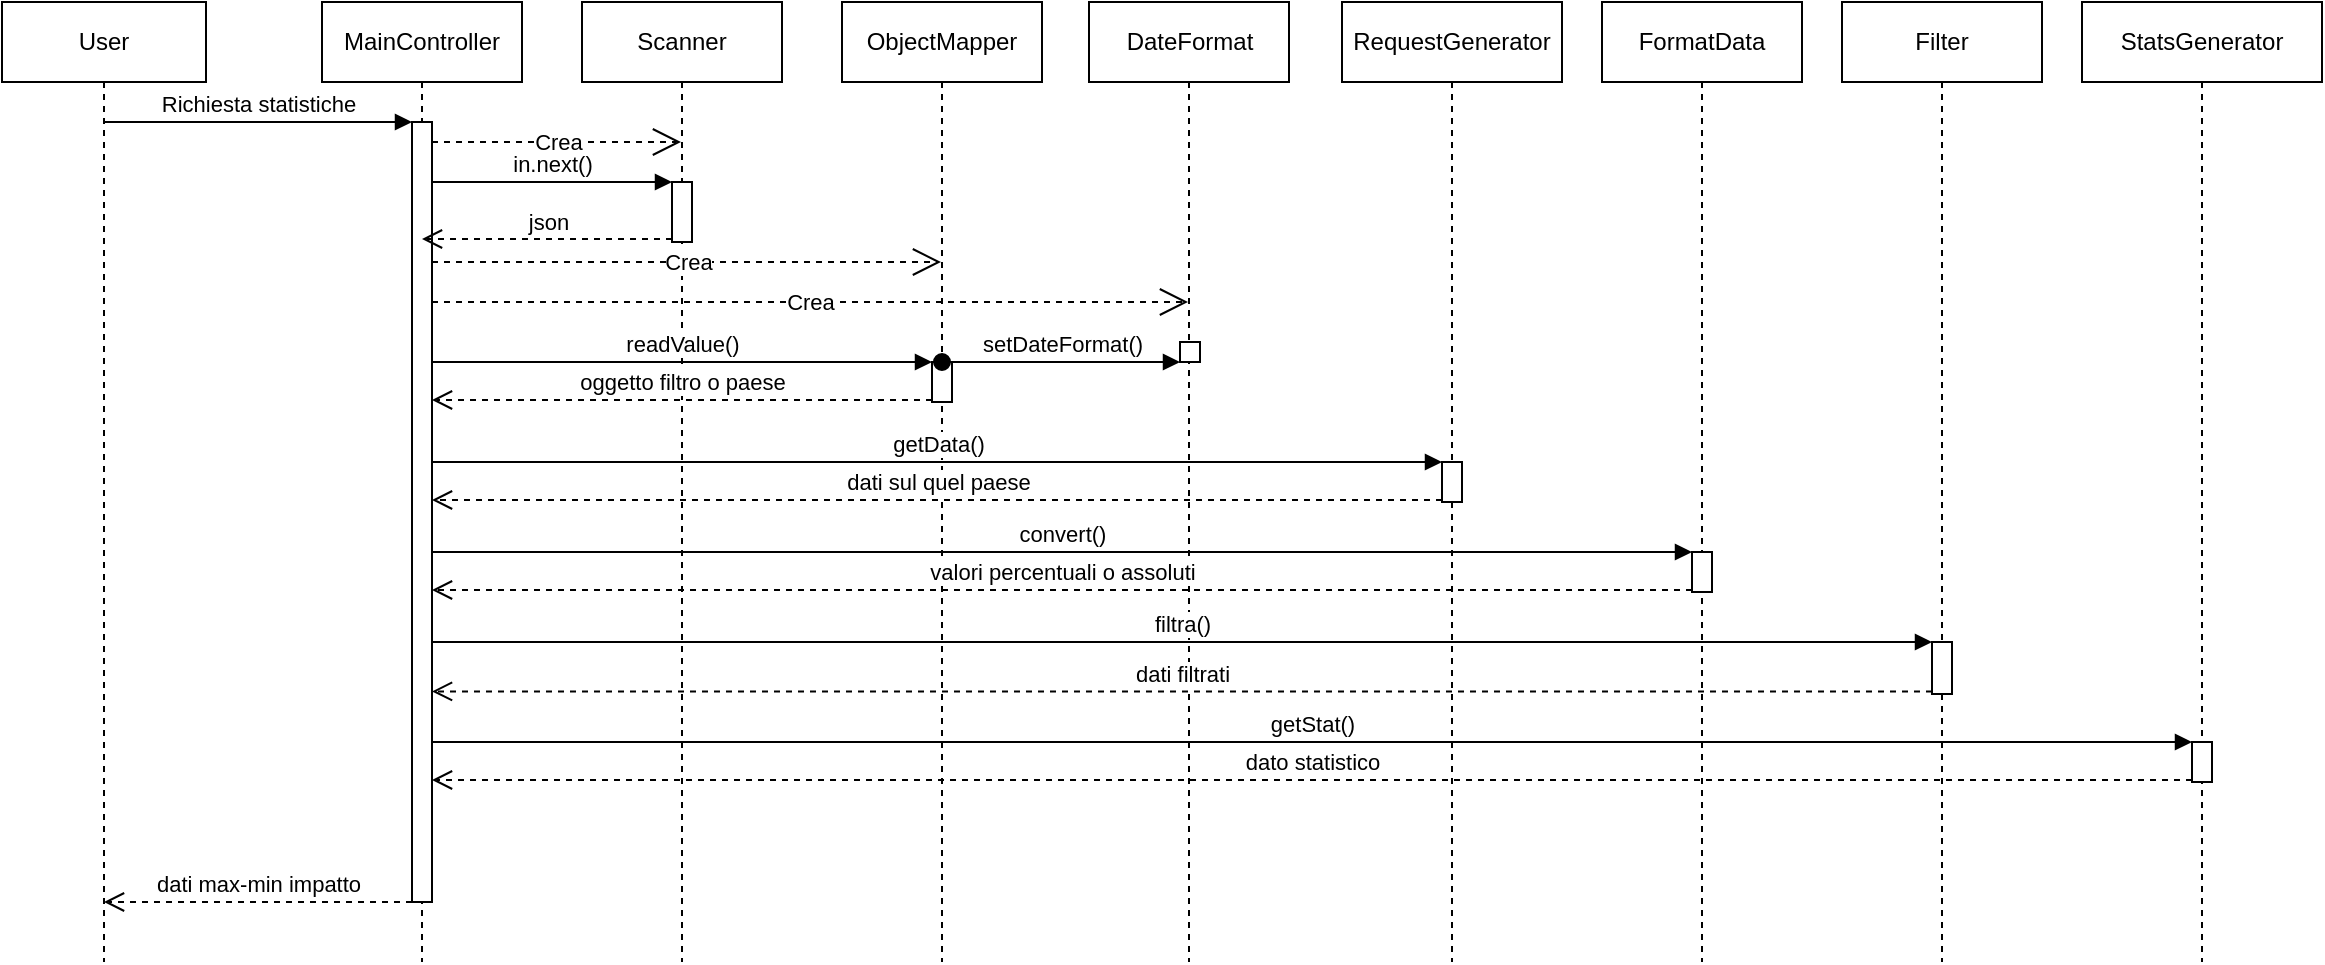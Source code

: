 <mxfile version="13.3.1" type="device"><diagram id="bFwz2mJMe6hQ7yJc-htX" name="Page-1"><mxGraphModel dx="1250" dy="511" grid="1" gridSize="10" guides="1" tooltips="1" connect="1" arrows="1" fold="1" page="1" pageScale="1" pageWidth="827" pageHeight="1169" math="0" shadow="0"><root><mxCell id="0"/><mxCell id="1" parent="0"/><mxCell id="NBpLFeTIluL3P0ss_UU4-1" value="User" style="shape=umlLifeline;perimeter=lifelinePerimeter;whiteSpace=wrap;html=1;container=1;collapsible=0;recursiveResize=0;outlineConnect=0;" parent="1" vertex="1"><mxGeometry x="-180" y="110" width="102" height="480" as="geometry"/></mxCell><mxCell id="NBpLFeTIluL3P0ss_UU4-2" value="MainController" style="shape=umlLifeline;perimeter=lifelinePerimeter;whiteSpace=wrap;html=1;container=1;collapsible=0;recursiveResize=0;outlineConnect=0;" parent="1" vertex="1"><mxGeometry x="-20" y="110" width="100" height="480" as="geometry"/></mxCell><mxCell id="NBpLFeTIluL3P0ss_UU4-10" value="" style="html=1;points=[];perimeter=orthogonalPerimeter;" parent="NBpLFeTIluL3P0ss_UU4-2" vertex="1"><mxGeometry x="45" y="60" width="10" height="390" as="geometry"/></mxCell><mxCell id="NBpLFeTIluL3P0ss_UU4-3" value="Scanner" style="shape=umlLifeline;perimeter=lifelinePerimeter;whiteSpace=wrap;html=1;container=1;collapsible=0;recursiveResize=0;outlineConnect=0;" parent="1" vertex="1"><mxGeometry x="110" y="110" width="100" height="480" as="geometry"/></mxCell><mxCell id="NBpLFeTIluL3P0ss_UU4-16" value="" style="html=1;points=[];perimeter=orthogonalPerimeter;" parent="NBpLFeTIluL3P0ss_UU4-3" vertex="1"><mxGeometry x="45" y="90" width="10" height="30" as="geometry"/></mxCell><mxCell id="NBpLFeTIluL3P0ss_UU4-4" value="ObjectMapper" style="shape=umlLifeline;perimeter=lifelinePerimeter;whiteSpace=wrap;html=1;container=1;collapsible=0;recursiveResize=0;outlineConnect=0;" parent="1" vertex="1"><mxGeometry x="240" y="110" width="100" height="480" as="geometry"/></mxCell><mxCell id="NBpLFeTIluL3P0ss_UU4-19" value="" style="html=1;points=[];perimeter=orthogonalPerimeter;" parent="NBpLFeTIluL3P0ss_UU4-4" vertex="1"><mxGeometry x="45" y="180" width="10" height="20" as="geometry"/></mxCell><mxCell id="NBpLFeTIluL3P0ss_UU4-5" value="DateFormat" style="shape=umlLifeline;perimeter=lifelinePerimeter;whiteSpace=wrap;html=1;container=1;collapsible=0;recursiveResize=0;outlineConnect=0;" parent="1" vertex="1"><mxGeometry x="363.5" y="110" width="100" height="480" as="geometry"/></mxCell><mxCell id="NBpLFeTIluL3P0ss_UU4-24" value="" style="html=1;points=[];perimeter=orthogonalPerimeter;" parent="NBpLFeTIluL3P0ss_UU4-5" vertex="1"><mxGeometry x="45.5" y="170" width="10" height="10" as="geometry"/></mxCell><mxCell id="NBpLFeTIluL3P0ss_UU4-6" value="RequestGenerator" style="shape=umlLifeline;perimeter=lifelinePerimeter;whiteSpace=wrap;html=1;container=1;collapsible=0;recursiveResize=0;outlineConnect=0;" parent="1" vertex="1"><mxGeometry x="490" y="110" width="110" height="480" as="geometry"/></mxCell><mxCell id="NBpLFeTIluL3P0ss_UU4-26" value="" style="html=1;points=[];perimeter=orthogonalPerimeter;" parent="NBpLFeTIluL3P0ss_UU4-6" vertex="1"><mxGeometry x="50" y="230" width="10" height="20" as="geometry"/></mxCell><mxCell id="NBpLFeTIluL3P0ss_UU4-7" value="FormatData" style="shape=umlLifeline;perimeter=lifelinePerimeter;whiteSpace=wrap;html=1;container=1;collapsible=0;recursiveResize=0;outlineConnect=0;" parent="1" vertex="1"><mxGeometry x="620" y="110" width="100" height="480" as="geometry"/></mxCell><mxCell id="NBpLFeTIluL3P0ss_UU4-29" value="" style="html=1;points=[];perimeter=orthogonalPerimeter;" parent="NBpLFeTIluL3P0ss_UU4-7" vertex="1"><mxGeometry x="45" y="275" width="10" height="20" as="geometry"/></mxCell><mxCell id="NBpLFeTIluL3P0ss_UU4-8" value="Filter" style="shape=umlLifeline;perimeter=lifelinePerimeter;whiteSpace=wrap;html=1;container=1;collapsible=0;recursiveResize=0;outlineConnect=0;" parent="1" vertex="1"><mxGeometry x="740" y="110" width="100" height="480" as="geometry"/></mxCell><mxCell id="NBpLFeTIluL3P0ss_UU4-32" value="" style="html=1;points=[];perimeter=orthogonalPerimeter;" parent="NBpLFeTIluL3P0ss_UU4-8" vertex="1"><mxGeometry x="45" y="320" width="10" height="26" as="geometry"/></mxCell><mxCell id="NBpLFeTIluL3P0ss_UU4-9" value="StatsGenerator" style="shape=umlLifeline;perimeter=lifelinePerimeter;whiteSpace=wrap;html=1;container=1;collapsible=0;recursiveResize=0;outlineConnect=0;" parent="1" vertex="1"><mxGeometry x="860" y="110" width="120" height="480" as="geometry"/></mxCell><mxCell id="NBpLFeTIluL3P0ss_UU4-37" value="" style="html=1;points=[];perimeter=orthogonalPerimeter;" parent="NBpLFeTIluL3P0ss_UU4-9" vertex="1"><mxGeometry x="55" y="370" width="10" height="20" as="geometry"/></mxCell><mxCell id="NBpLFeTIluL3P0ss_UU4-11" value="Richiesta statistiche" style="html=1;verticalAlign=bottom;endArrow=block;entryX=0;entryY=0;" parent="1" source="NBpLFeTIluL3P0ss_UU4-1" target="NBpLFeTIluL3P0ss_UU4-10" edge="1"><mxGeometry relative="1" as="geometry"><mxPoint x="-40" y="170" as="sourcePoint"/></mxGeometry></mxCell><mxCell id="NBpLFeTIluL3P0ss_UU4-15" value="Crea" style="endArrow=open;endSize=12;dashed=1;html=1;" parent="1" source="NBpLFeTIluL3P0ss_UU4-10" target="NBpLFeTIluL3P0ss_UU4-3" edge="1"><mxGeometry width="160" relative="1" as="geometry"><mxPoint y="250" as="sourcePoint"/><mxPoint x="160" y="250" as="targetPoint"/><Array as="points"><mxPoint x="100" y="180"/><mxPoint x="130" y="180"/></Array></mxGeometry></mxCell><mxCell id="NBpLFeTIluL3P0ss_UU4-17" value="in.next()" style="html=1;verticalAlign=bottom;endArrow=block;entryX=0;entryY=0;" parent="1" source="NBpLFeTIluL3P0ss_UU4-10" target="NBpLFeTIluL3P0ss_UU4-16" edge="1"><mxGeometry relative="1" as="geometry"><mxPoint x="80" y="200" as="sourcePoint"/></mxGeometry></mxCell><mxCell id="NBpLFeTIluL3P0ss_UU4-18" value="json" style="html=1;verticalAlign=bottom;endArrow=open;dashed=1;endSize=8;exitX=0;exitY=0.95;" parent="1" source="NBpLFeTIluL3P0ss_UU4-16" target="NBpLFeTIluL3P0ss_UU4-2" edge="1"><mxGeometry relative="1" as="geometry"><mxPoint x="80" y="276" as="targetPoint"/></mxGeometry></mxCell><mxCell id="NBpLFeTIluL3P0ss_UU4-20" value="readValue()" style="html=1;verticalAlign=bottom;endArrow=block;entryX=0;entryY=0;" parent="1" source="NBpLFeTIluL3P0ss_UU4-10" target="NBpLFeTIluL3P0ss_UU4-19" edge="1"><mxGeometry relative="1" as="geometry"><mxPoint x="40" y="240" as="sourcePoint"/></mxGeometry></mxCell><mxCell id="NBpLFeTIluL3P0ss_UU4-21" value="oggetto filtro o paese" style="html=1;verticalAlign=bottom;endArrow=open;dashed=1;endSize=8;exitX=0;exitY=0.95;" parent="1" source="NBpLFeTIluL3P0ss_UU4-19" target="NBpLFeTIluL3P0ss_UU4-10" edge="1"><mxGeometry relative="1" as="geometry"><mxPoint x="24.9" y="316.0" as="targetPoint"/></mxGeometry></mxCell><mxCell id="NBpLFeTIluL3P0ss_UU4-22" value="Crea" style="endArrow=open;endSize=12;dashed=1;html=1;" parent="1" source="NBpLFeTIluL3P0ss_UU4-10" target="NBpLFeTIluL3P0ss_UU4-4" edge="1"><mxGeometry width="160" relative="1" as="geometry"><mxPoint x="90" y="240" as="sourcePoint"/><mxPoint x="260" y="250" as="targetPoint"/><Array as="points"><mxPoint x="200" y="240"/></Array></mxGeometry></mxCell><mxCell id="NBpLFeTIluL3P0ss_UU4-23" value="Crea" style="endArrow=open;endSize=12;dashed=1;html=1;" parent="1" source="NBpLFeTIluL3P0ss_UU4-10" target="NBpLFeTIluL3P0ss_UU4-5" edge="1"><mxGeometry width="160" relative="1" as="geometry"><mxPoint x="60" y="260" as="sourcePoint"/><mxPoint x="299.5" y="258.66" as="targetPoint"/><Array as="points"><mxPoint x="250" y="260"/></Array></mxGeometry></mxCell><mxCell id="NBpLFeTIluL3P0ss_UU4-25" value="setDateFormat()" style="html=1;verticalAlign=bottom;startArrow=oval;endArrow=block;startSize=8;" parent="1" source="NBpLFeTIluL3P0ss_UU4-4" target="NBpLFeTIluL3P0ss_UU4-24" edge="1"><mxGeometry relative="1" as="geometry"><mxPoint x="350" y="270" as="sourcePoint"/></mxGeometry></mxCell><mxCell id="NBpLFeTIluL3P0ss_UU4-38" value="getStat()" style="html=1;verticalAlign=bottom;endArrow=block;entryX=0;entryY=0;" parent="1" source="NBpLFeTIluL3P0ss_UU4-10" target="NBpLFeTIluL3P0ss_UU4-37" edge="1"><mxGeometry relative="1" as="geometry"><mxPoint x="850" y="650" as="sourcePoint"/></mxGeometry></mxCell><mxCell id="NBpLFeTIluL3P0ss_UU4-39" value="dato statistico" style="html=1;verticalAlign=bottom;endArrow=open;dashed=1;endSize=8;exitX=0;exitY=0.95;" parent="1" source="NBpLFeTIluL3P0ss_UU4-37" target="NBpLFeTIluL3P0ss_UU4-10" edge="1"><mxGeometry relative="1" as="geometry"><mxPoint x="850" y="726" as="targetPoint"/></mxGeometry></mxCell><mxCell id="NBpLFeTIluL3P0ss_UU4-27" value="getData()" style="html=1;verticalAlign=bottom;endArrow=block;entryX=0;entryY=0;" parent="1" source="NBpLFeTIluL3P0ss_UU4-10" target="NBpLFeTIluL3P0ss_UU4-26" edge="1"><mxGeometry relative="1" as="geometry"><mxPoint x="470" y="420" as="sourcePoint"/></mxGeometry></mxCell><mxCell id="NBpLFeTIluL3P0ss_UU4-28" value="dati sul quel paese" style="html=1;verticalAlign=bottom;endArrow=open;dashed=1;endSize=8;exitX=0;exitY=0.95;" parent="1" source="NBpLFeTIluL3P0ss_UU4-26" target="NBpLFeTIluL3P0ss_UU4-10" edge="1"><mxGeometry relative="1" as="geometry"><mxPoint x="470" y="496" as="targetPoint"/></mxGeometry></mxCell><mxCell id="NBpLFeTIluL3P0ss_UU4-30" value="convert()" style="html=1;verticalAlign=bottom;endArrow=block;entryX=0;entryY=0;" parent="1" source="NBpLFeTIluL3P0ss_UU4-10" target="NBpLFeTIluL3P0ss_UU4-29" edge="1"><mxGeometry relative="1" as="geometry"><mxPoint x="600" y="520" as="sourcePoint"/></mxGeometry></mxCell><mxCell id="NBpLFeTIluL3P0ss_UU4-31" value="valori percentuali o assoluti" style="html=1;verticalAlign=bottom;endArrow=open;dashed=1;endSize=8;exitX=0;exitY=0.95;" parent="1" source="NBpLFeTIluL3P0ss_UU4-29" target="NBpLFeTIluL3P0ss_UU4-10" edge="1"><mxGeometry relative="1" as="geometry"><mxPoint x="90" y="550" as="targetPoint"/></mxGeometry></mxCell><mxCell id="NBpLFeTIluL3P0ss_UU4-33" value="filtra()" style="html=1;verticalAlign=bottom;endArrow=block;entryX=0;entryY=0;" parent="1" source="NBpLFeTIluL3P0ss_UU4-10" target="NBpLFeTIluL3P0ss_UU4-32" edge="1"><mxGeometry relative="1" as="geometry"><mxPoint x="710" y="560" as="sourcePoint"/></mxGeometry></mxCell><mxCell id="NBpLFeTIluL3P0ss_UU4-34" value="dati filtrati" style="html=1;verticalAlign=bottom;endArrow=open;dashed=1;endSize=8;exitX=0;exitY=0.95;" parent="1" source="NBpLFeTIluL3P0ss_UU4-32" target="NBpLFeTIluL3P0ss_UU4-10" edge="1"><mxGeometry relative="1" as="geometry"><mxPoint x="710" y="636" as="targetPoint"/></mxGeometry></mxCell><mxCell id="NBpLFeTIluL3P0ss_UU4-44" value="dati max-min impatto" style="html=1;verticalAlign=bottom;endArrow=open;dashed=1;endSize=8;" parent="1" source="NBpLFeTIluL3P0ss_UU4-10" target="NBpLFeTIluL3P0ss_UU4-1" edge="1"><mxGeometry relative="1" as="geometry"><mxPoint x="480" y="570" as="sourcePoint"/><mxPoint x="400" y="570" as="targetPoint"/><Array as="points"><mxPoint x="-40" y="560"/><mxPoint x="-90" y="560"/></Array></mxGeometry></mxCell></root></mxGraphModel></diagram></mxfile>
